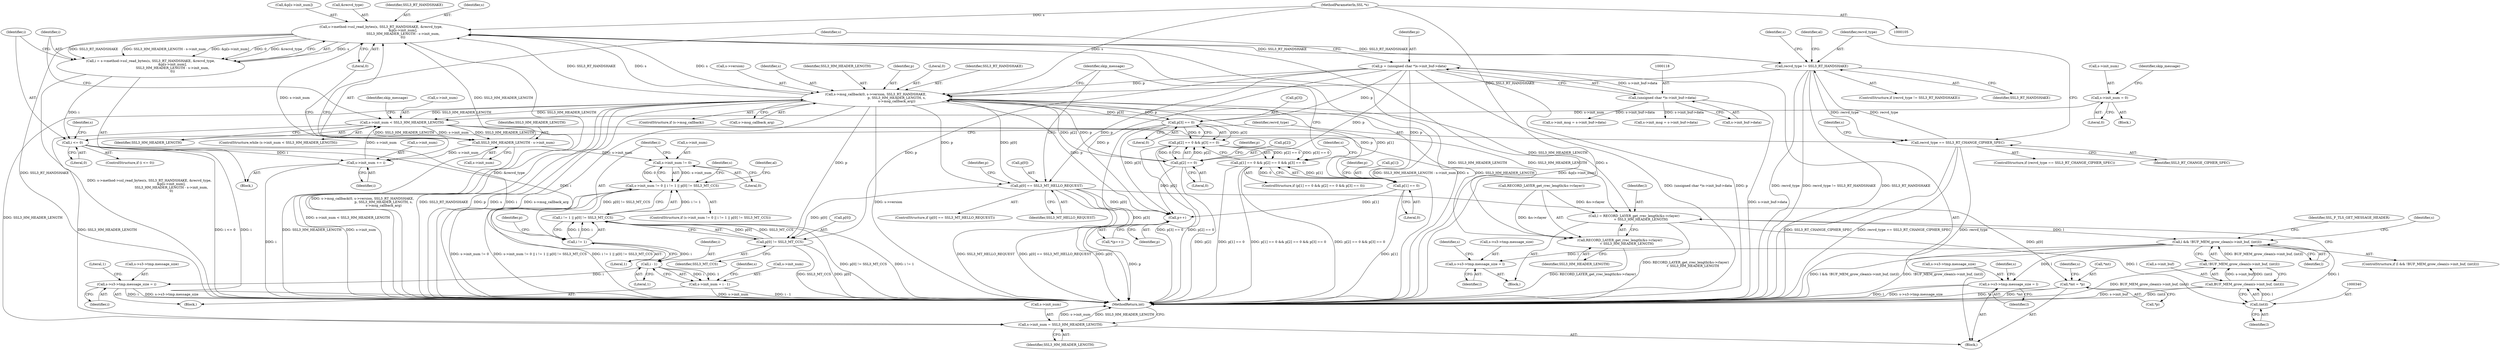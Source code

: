 digraph "1_openssl_4b390b6c3f8df925dc92a3dd6b022baa9a2f4650_0@API" {
"1000135" [label="(Call,s->method->ssl_read_bytes(s, SSL3_RT_HANDSHAKE, &recvd_type,\n                                          &p[s->init_num],\n                                          SSL3_HM_HEADER_LENGTH - s->init_num,\n                                          0))"];
"1000286" [label="(Call,s->msg_callback(0, s->version, SSL3_RT_HANDSHAKE,\n                                        p, SSL3_HM_HEADER_LENGTH, s,\n                                        s->msg_callback_arg))"];
"1000225" [label="(Call,recvd_type != SSL3_RT_HANDSHAKE)"];
"1000165" [label="(Call,recvd_type == SSL3_RT_CHANGE_CIPHER_SPEC)"];
"1000135" [label="(Call,s->method->ssl_read_bytes(s, SSL3_RT_HANDSHAKE, &recvd_type,\n                                          &p[s->init_num],\n                                          SSL3_HM_HEADER_LENGTH - s->init_num,\n                                          0))"];
"1000106" [label="(MethodParameterIn,SSL *s)"];
"1000146" [label="(Call,SSL3_HM_HEADER_LENGTH - s->init_num)"];
"1000127" [label="(Call,s->init_num < SSL3_HM_HEADER_LENGTH)"];
"1000236" [label="(Call,s->init_num += i)"];
"1000153" [label="(Call,i <= 0)"];
"1000133" [label="(Call,i = s->method->ssl_read_bytes(s, SSL3_RT_HANDSHAKE, &recvd_type,\n                                          &p[s->init_num],\n                                          SSL3_HM_HEADER_LENGTH - s->init_num,\n                                          0))"];
"1000274" [label="(Call,s->init_num = 0)"];
"1000250" [label="(Call,p[0] == SSL3_MT_HELLO_REQUEST)"];
"1000115" [label="(Call,p = (unsigned char *)s->init_buf->data)"];
"1000117" [label="(Call,(unsigned char *)s->init_buf->data)"];
"1000268" [label="(Call,p[3] == 0)"];
"1000263" [label="(Call,p[2] == 0)"];
"1000257" [label="(Call,p[1] == 0)"];
"1000177" [label="(Call,i != 1)"];
"1000176" [label="(Call,i != 1 || p[0] != SSL3_MT_CCS)"];
"1000170" [label="(Call,s->init_num != 0 || i != 1 || p[0] != SSL3_MT_CCS)"];
"1000209" [label="(Call,i - 1)"];
"1000205" [label="(Call,s->init_num = i - 1)"];
"1000212" [label="(Call,s->s3->tmp.message_size = i)"];
"1000180" [label="(Call,p[0] != SSL3_MT_CCS)"];
"1000299" [label="(Call,*mt = *p)"];
"1000313" [label="(Call,p++)"];
"1000256" [label="(Call,p[1] == 0 && p[2] == 0 && p[3] == 0)"];
"1000262" [label="(Call,p[2] == 0 && p[3] == 0)"];
"1000322" [label="(Call,l = RECORD_LAYER_get_rrec_length(&s->rlayer)\n             + SSL3_HM_HEADER_LENGTH)"];
"1000332" [label="(Call,l && !BUF_MEM_grow_clean(s->init_buf, (int)l))"];
"1000347" [label="(Call,s->s3->tmp.message_size = l)"];
"1000365" [label="(Call,s->s3->tmp.message_size = l)"];
"1000339" [label="(Call,(int)l)"];
"1000335" [label="(Call,BUF_MEM_grow_clean(s->init_buf, (int)l))"];
"1000334" [label="(Call,!BUF_MEM_grow_clean(s->init_buf, (int)l))"];
"1000324" [label="(Call,RECORD_LAYER_get_rrec_length(&s->rlayer)\n             + SSL3_HM_HEADER_LENGTH)"];
"1000383" [label="(Call,s->init_num = SSL3_HM_HEADER_LENGTH)"];
"1000171" [label="(Call,s->init_num != 0)"];
"1000292" [label="(Identifier,p)"];
"1000182" [label="(Identifier,p)"];
"1000242" [label="(Identifier,skip_message)"];
"1000128" [label="(Call,s->init_num)"];
"1000220" [label="(Identifier,i)"];
"1000258" [label="(Call,p[1])"];
"1000151" [label="(Literal,0)"];
"1000314" [label="(Identifier,p)"];
"1000257" [label="(Call,p[1] == 0)"];
"1000273" [label="(Block,)"];
"1000137" [label="(Identifier,SSL3_RT_HANDSHAKE)"];
"1000212" [label="(Call,s->s3->tmp.message_size = i)"];
"1000270" [label="(Identifier,p)"];
"1000373" [label="(Identifier,l)"];
"1000117" [label="(Call,(unsigned char *)s->init_buf->data)"];
"1000213" [label="(Call,s->s3->tmp.message_size)"];
"1000210" [label="(Identifier,i)"];
"1000146" [label="(Call,SSL3_HM_HEADER_LENGTH - s->init_num)"];
"1000211" [label="(Literal,1)"];
"1000178" [label="(Identifier,i)"];
"1000240" [label="(Identifier,i)"];
"1000344" [label="(Identifier,SSL_F_TLS_GET_MESSAGE_HEADER)"];
"1000265" [label="(Identifier,p)"];
"1000275" [label="(Call,s->init_num)"];
"1000116" [label="(Identifier,p)"];
"1000154" [label="(Identifier,i)"];
"1000115" [label="(Call,p = (unsigned char *)s->init_buf->data)"];
"1000179" [label="(Literal,1)"];
"1000176" [label="(Call,i != 1 || p[0] != SSL3_MT_CCS)"];
"1000313" [label="(Call,p++)"];
"1000132" [label="(Block,)"];
"1000170" [label="(Call,s->init_num != 0 || i != 1 || p[0] != SSL3_MT_CCS)"];
"1000209" [label="(Call,i - 1)"];
"1000356" [label="(Call,s->init_msg = s->init_buf->data)"];
"1000236" [label="(Call,s->init_num += i)"];
"1000227" [label="(Identifier,SSL3_RT_HANDSHAKE)"];
"1000325" [label="(Call,RECORD_LAYER_get_rrec_length(&s->rlayer))"];
"1000126" [label="(ControlStructure,while (s->init_num < SSL3_HM_HEADER_LENGTH))"];
"1000287" [label="(Literal,0)"];
"1000321" [label="(Block,)"];
"1000334" [label="(Call,!BUF_MEM_grow_clean(s->init_buf, (int)l))"];
"1000335" [label="(Call,BUF_MEM_grow_clean(s->init_buf, (int)l))"];
"1000177" [label="(Call,i != 1)"];
"1000291" [label="(Identifier,SSL3_RT_HANDSHAKE)"];
"1000167" [label="(Identifier,SSL3_RT_CHANGE_CIPHER_SPEC)"];
"1000256" [label="(Call,p[1] == 0 && p[2] == 0 && p[3] == 0)"];
"1000331" [label="(ControlStructure,if (l && !BUF_MEM_grow_clean(s->init_buf, (int)l)))"];
"1000205" [label="(Call,s->init_num = i - 1)"];
"1000206" [label="(Call,s->init_num)"];
"1000171" [label="(Call,s->init_num != 0)"];
"1000323" [label="(Identifier,l)"];
"1000251" [label="(Call,p[0])"];
"1000164" [label="(ControlStructure,if (recvd_type == SSL3_RT_CHANGE_CIPHER_SPEC))"];
"1000119" [label="(Call,s->init_buf->data)"];
"1000136" [label="(Identifier,s)"];
"1000216" [label="(Identifier,s)"];
"1000169" [label="(ControlStructure,if (s->init_num != 0 || i != 1 || p[0] != SSL3_MT_CCS))"];
"1000308" [label="(Identifier,s)"];
"1000264" [label="(Call,p[2])"];
"1000341" [label="(Identifier,l)"];
"1000168" [label="(Block,)"];
"1000383" [label="(Call,s->init_num = SSL3_HM_HEADER_LENGTH)"];
"1000272" [label="(Literal,0)"];
"1000263" [label="(Call,p[2] == 0)"];
"1000226" [label="(Identifier,recvd_type)"];
"1000365" [label="(Call,s->s3->tmp.message_size = l)"];
"1000288" [label="(Call,s->version)"];
"1000351" [label="(Identifier,s)"];
"1000348" [label="(Call,s->s3->tmp.message_size)"];
"1000387" [label="(Identifier,SSL3_HM_HEADER_LENGTH)"];
"1000175" [label="(Literal,0)"];
"1000250" [label="(Call,p[0] == SSL3_MT_HELLO_REQUEST)"];
"1000224" [label="(ControlStructure,if (recvd_type != SSL3_RT_HANDSHAKE))"];
"1000330" [label="(Identifier,SSL3_HM_HEADER_LENGTH)"];
"1000294" [label="(Identifier,s)"];
"1000366" [label="(Call,s->s3->tmp.message_size)"];
"1000249" [label="(ControlStructure,if (p[0] == SSL3_MT_HELLO_REQUEST))"];
"1000222" [label="(Literal,1)"];
"1000155" [label="(Literal,0)"];
"1000148" [label="(Call,s->init_num)"];
"1000147" [label="(Identifier,SSL3_HM_HEADER_LENGTH)"];
"1000108" [label="(Block,)"];
"1000230" [label="(Identifier,al)"];
"1000299" [label="(Call,*mt = *p)"];
"1000376" [label="(Identifier,s)"];
"1000153" [label="(Call,i <= 0)"];
"1000133" [label="(Call,i = s->method->ssl_read_bytes(s, SSL3_RT_HANDSHAKE, &recvd_type,\n                                          &p[s->init_num],\n                                          SSL3_HM_HEADER_LENGTH - s->init_num,\n                                          0))"];
"1000300" [label="(Call,*mt)"];
"1000131" [label="(Identifier,SSL3_HM_HEADER_LENGTH)"];
"1000127" [label="(Call,s->init_num < SSL3_HM_HEADER_LENGTH)"];
"1000106" [label="(MethodParameterIn,SSL *s)"];
"1000282" [label="(ControlStructure,if (s->msg_callback))"];
"1000269" [label="(Call,p[3])"];
"1000347" [label="(Call,s->s3->tmp.message_size = l)"];
"1000268" [label="(Call,p[3] == 0)"];
"1000358" [label="(Identifier,s)"];
"1000134" [label="(Identifier,i)"];
"1000274" [label="(Call,s->init_num = 0)"];
"1000152" [label="(ControlStructure,if (i <= 0))"];
"1000280" [label="(Identifier,skip_message)"];
"1000276" [label="(Identifier,s)"];
"1000336" [label="(Call,s->init_buf)"];
"1000259" [label="(Identifier,p)"];
"1000262" [label="(Call,p[2] == 0 && p[3] == 0)"];
"1000384" [label="(Call,s->init_num)"];
"1000324" [label="(Call,RECORD_LAYER_get_rrec_length(&s->rlayer)\n             + SSL3_HM_HEADER_LENGTH)"];
"1000254" [label="(Identifier,SSL3_MT_HELLO_REQUEST)"];
"1000278" [label="(Literal,0)"];
"1000197" [label="(Identifier,s)"];
"1000166" [label="(Identifier,recvd_type)"];
"1000388" [label="(MethodReturn,int)"];
"1000355" [label="(Identifier,l)"];
"1000374" [label="(Call,s->init_msg = s->init_buf->data)"];
"1000267" [label="(Literal,0)"];
"1000332" [label="(Call,l && !BUF_MEM_grow_clean(s->init_buf, (int)l))"];
"1000180" [label="(Call,p[0] != SSL3_MT_CCS)"];
"1000225" [label="(Call,recvd_type != SSL3_RT_HANDSHAKE)"];
"1000295" [label="(Call,s->msg_callback_arg)"];
"1000140" [label="(Call,&p[s->init_num])"];
"1000165" [label="(Call,recvd_type == SSL3_RT_CHANGE_CIPHER_SPEC)"];
"1000286" [label="(Call,s->msg_callback(0, s->version, SSL3_RT_HANDSHAKE,\n                                        p, SSL3_HM_HEADER_LENGTH, s,\n                                        s->msg_callback_arg))"];
"1000184" [label="(Identifier,SSL3_MT_CCS)"];
"1000138" [label="(Call,&recvd_type)"];
"1000135" [label="(Call,s->method->ssl_read_bytes(s, SSL3_RT_HANDSHAKE, &recvd_type,\n                                          &p[s->init_num],\n                                          SSL3_HM_HEADER_LENGTH - s->init_num,\n                                          0))"];
"1000298" [label="(Identifier,skip_message)"];
"1000312" [label="(Call,*(p++))"];
"1000237" [label="(Call,s->init_num)"];
"1000129" [label="(Identifier,s)"];
"1000159" [label="(Identifier,s)"];
"1000187" [label="(Identifier,al)"];
"1000293" [label="(Identifier,SSL3_HM_HEADER_LENGTH)"];
"1000255" [label="(ControlStructure,if (p[1] == 0 && p[2] == 0 && p[3] == 0))"];
"1000322" [label="(Call,l = RECORD_LAYER_get_rrec_length(&s->rlayer)\n             + SSL3_HM_HEADER_LENGTH)"];
"1000238" [label="(Identifier,s)"];
"1000261" [label="(Literal,0)"];
"1000173" [label="(Identifier,s)"];
"1000333" [label="(Identifier,l)"];
"1000339" [label="(Call,(int)l)"];
"1000172" [label="(Call,s->init_num)"];
"1000302" [label="(Call,*p)"];
"1000181" [label="(Call,p[0])"];
"1000135" -> "1000133"  [label="AST: "];
"1000135" -> "1000151"  [label="CFG: "];
"1000136" -> "1000135"  [label="AST: "];
"1000137" -> "1000135"  [label="AST: "];
"1000138" -> "1000135"  [label="AST: "];
"1000140" -> "1000135"  [label="AST: "];
"1000146" -> "1000135"  [label="AST: "];
"1000151" -> "1000135"  [label="AST: "];
"1000133" -> "1000135"  [label="CFG: "];
"1000135" -> "1000388"  [label="DDG: &p[s->init_num]"];
"1000135" -> "1000388"  [label="DDG: s"];
"1000135" -> "1000388"  [label="DDG: &recvd_type"];
"1000135" -> "1000388"  [label="DDG: SSL3_HM_HEADER_LENGTH - s->init_num"];
"1000135" -> "1000388"  [label="DDG: SSL3_RT_HANDSHAKE"];
"1000135" -> "1000133"  [label="DDG: s"];
"1000135" -> "1000133"  [label="DDG: SSL3_RT_HANDSHAKE"];
"1000135" -> "1000133"  [label="DDG: SSL3_HM_HEADER_LENGTH - s->init_num"];
"1000135" -> "1000133"  [label="DDG: &p[s->init_num]"];
"1000135" -> "1000133"  [label="DDG: 0"];
"1000135" -> "1000133"  [label="DDG: &recvd_type"];
"1000286" -> "1000135"  [label="DDG: s"];
"1000286" -> "1000135"  [label="DDG: SSL3_RT_HANDSHAKE"];
"1000106" -> "1000135"  [label="DDG: s"];
"1000225" -> "1000135"  [label="DDG: SSL3_RT_HANDSHAKE"];
"1000146" -> "1000135"  [label="DDG: SSL3_HM_HEADER_LENGTH"];
"1000146" -> "1000135"  [label="DDG: s->init_num"];
"1000135" -> "1000225"  [label="DDG: SSL3_RT_HANDSHAKE"];
"1000135" -> "1000286"  [label="DDG: s"];
"1000286" -> "1000282"  [label="AST: "];
"1000286" -> "1000295"  [label="CFG: "];
"1000287" -> "1000286"  [label="AST: "];
"1000288" -> "1000286"  [label="AST: "];
"1000291" -> "1000286"  [label="AST: "];
"1000292" -> "1000286"  [label="AST: "];
"1000293" -> "1000286"  [label="AST: "];
"1000294" -> "1000286"  [label="AST: "];
"1000295" -> "1000286"  [label="AST: "];
"1000298" -> "1000286"  [label="CFG: "];
"1000286" -> "1000388"  [label="DDG: s->msg_callback(0, s->version, SSL3_RT_HANDSHAKE,\n                                        p, SSL3_HM_HEADER_LENGTH, s,\n                                        s->msg_callback_arg)"];
"1000286" -> "1000388"  [label="DDG: SSL3_RT_HANDSHAKE"];
"1000286" -> "1000388"  [label="DDG: p"];
"1000286" -> "1000388"  [label="DDG: s"];
"1000286" -> "1000388"  [label="DDG: s->msg_callback_arg"];
"1000286" -> "1000388"  [label="DDG: s->version"];
"1000286" -> "1000127"  [label="DDG: SSL3_HM_HEADER_LENGTH"];
"1000286" -> "1000180"  [label="DDG: p"];
"1000286" -> "1000250"  [label="DDG: p"];
"1000286" -> "1000257"  [label="DDG: p"];
"1000286" -> "1000263"  [label="DDG: p"];
"1000286" -> "1000268"  [label="DDG: p"];
"1000225" -> "1000286"  [label="DDG: SSL3_RT_HANDSHAKE"];
"1000250" -> "1000286"  [label="DDG: p[0]"];
"1000268" -> "1000286"  [label="DDG: p[3]"];
"1000263" -> "1000286"  [label="DDG: p[2]"];
"1000257" -> "1000286"  [label="DDG: p[1]"];
"1000115" -> "1000286"  [label="DDG: p"];
"1000127" -> "1000286"  [label="DDG: SSL3_HM_HEADER_LENGTH"];
"1000106" -> "1000286"  [label="DDG: s"];
"1000286" -> "1000313"  [label="DDG: p"];
"1000286" -> "1000322"  [label="DDG: SSL3_HM_HEADER_LENGTH"];
"1000286" -> "1000324"  [label="DDG: SSL3_HM_HEADER_LENGTH"];
"1000286" -> "1000383"  [label="DDG: SSL3_HM_HEADER_LENGTH"];
"1000225" -> "1000224"  [label="AST: "];
"1000225" -> "1000227"  [label="CFG: "];
"1000226" -> "1000225"  [label="AST: "];
"1000227" -> "1000225"  [label="AST: "];
"1000230" -> "1000225"  [label="CFG: "];
"1000238" -> "1000225"  [label="CFG: "];
"1000225" -> "1000388"  [label="DDG: recvd_type != SSL3_RT_HANDSHAKE"];
"1000225" -> "1000388"  [label="DDG: SSL3_RT_HANDSHAKE"];
"1000225" -> "1000388"  [label="DDG: recvd_type"];
"1000225" -> "1000165"  [label="DDG: recvd_type"];
"1000165" -> "1000225"  [label="DDG: recvd_type"];
"1000165" -> "1000164"  [label="AST: "];
"1000165" -> "1000167"  [label="CFG: "];
"1000166" -> "1000165"  [label="AST: "];
"1000167" -> "1000165"  [label="AST: "];
"1000173" -> "1000165"  [label="CFG: "];
"1000226" -> "1000165"  [label="CFG: "];
"1000165" -> "1000388"  [label="DDG: recvd_type"];
"1000165" -> "1000388"  [label="DDG: SSL3_RT_CHANGE_CIPHER_SPEC"];
"1000165" -> "1000388"  [label="DDG: recvd_type == SSL3_RT_CHANGE_CIPHER_SPEC"];
"1000106" -> "1000105"  [label="AST: "];
"1000106" -> "1000388"  [label="DDG: s"];
"1000146" -> "1000148"  [label="CFG: "];
"1000147" -> "1000146"  [label="AST: "];
"1000148" -> "1000146"  [label="AST: "];
"1000151" -> "1000146"  [label="CFG: "];
"1000146" -> "1000388"  [label="DDG: s->init_num"];
"1000146" -> "1000388"  [label="DDG: SSL3_HM_HEADER_LENGTH"];
"1000146" -> "1000127"  [label="DDG: SSL3_HM_HEADER_LENGTH"];
"1000127" -> "1000146"  [label="DDG: SSL3_HM_HEADER_LENGTH"];
"1000127" -> "1000146"  [label="DDG: s->init_num"];
"1000146" -> "1000171"  [label="DDG: s->init_num"];
"1000146" -> "1000236"  [label="DDG: s->init_num"];
"1000127" -> "1000126"  [label="AST: "];
"1000127" -> "1000131"  [label="CFG: "];
"1000128" -> "1000127"  [label="AST: "];
"1000131" -> "1000127"  [label="AST: "];
"1000134" -> "1000127"  [label="CFG: "];
"1000242" -> "1000127"  [label="CFG: "];
"1000127" -> "1000388"  [label="DDG: s->init_num < SSL3_HM_HEADER_LENGTH"];
"1000236" -> "1000127"  [label="DDG: s->init_num"];
"1000274" -> "1000127"  [label="DDG: s->init_num"];
"1000127" -> "1000322"  [label="DDG: SSL3_HM_HEADER_LENGTH"];
"1000127" -> "1000324"  [label="DDG: SSL3_HM_HEADER_LENGTH"];
"1000127" -> "1000383"  [label="DDG: SSL3_HM_HEADER_LENGTH"];
"1000236" -> "1000132"  [label="AST: "];
"1000236" -> "1000240"  [label="CFG: "];
"1000237" -> "1000236"  [label="AST: "];
"1000240" -> "1000236"  [label="AST: "];
"1000129" -> "1000236"  [label="CFG: "];
"1000236" -> "1000388"  [label="DDG: i"];
"1000153" -> "1000236"  [label="DDG: i"];
"1000153" -> "1000152"  [label="AST: "];
"1000153" -> "1000155"  [label="CFG: "];
"1000154" -> "1000153"  [label="AST: "];
"1000155" -> "1000153"  [label="AST: "];
"1000159" -> "1000153"  [label="CFG: "];
"1000166" -> "1000153"  [label="CFG: "];
"1000153" -> "1000388"  [label="DDG: i <= 0"];
"1000153" -> "1000388"  [label="DDG: i"];
"1000133" -> "1000153"  [label="DDG: i"];
"1000153" -> "1000177"  [label="DDG: i"];
"1000153" -> "1000209"  [label="DDG: i"];
"1000133" -> "1000132"  [label="AST: "];
"1000134" -> "1000133"  [label="AST: "];
"1000154" -> "1000133"  [label="CFG: "];
"1000133" -> "1000388"  [label="DDG: s->method->ssl_read_bytes(s, SSL3_RT_HANDSHAKE, &recvd_type,\n                                          &p[s->init_num],\n                                          SSL3_HM_HEADER_LENGTH - s->init_num,\n                                          0)"];
"1000274" -> "1000273"  [label="AST: "];
"1000274" -> "1000278"  [label="CFG: "];
"1000275" -> "1000274"  [label="AST: "];
"1000278" -> "1000274"  [label="AST: "];
"1000280" -> "1000274"  [label="CFG: "];
"1000250" -> "1000249"  [label="AST: "];
"1000250" -> "1000254"  [label="CFG: "];
"1000251" -> "1000250"  [label="AST: "];
"1000254" -> "1000250"  [label="AST: "];
"1000298" -> "1000250"  [label="CFG: "];
"1000259" -> "1000250"  [label="CFG: "];
"1000250" -> "1000388"  [label="DDG: p[0]"];
"1000250" -> "1000388"  [label="DDG: SSL3_MT_HELLO_REQUEST"];
"1000250" -> "1000388"  [label="DDG: p[0] == SSL3_MT_HELLO_REQUEST"];
"1000250" -> "1000180"  [label="DDG: p[0]"];
"1000115" -> "1000250"  [label="DDG: p"];
"1000250" -> "1000299"  [label="DDG: p[0]"];
"1000250" -> "1000313"  [label="DDG: p[0]"];
"1000115" -> "1000108"  [label="AST: "];
"1000115" -> "1000117"  [label="CFG: "];
"1000116" -> "1000115"  [label="AST: "];
"1000117" -> "1000115"  [label="AST: "];
"1000129" -> "1000115"  [label="CFG: "];
"1000115" -> "1000388"  [label="DDG: (unsigned char *)s->init_buf->data"];
"1000115" -> "1000388"  [label="DDG: p"];
"1000117" -> "1000115"  [label="DDG: s->init_buf->data"];
"1000115" -> "1000180"  [label="DDG: p"];
"1000115" -> "1000257"  [label="DDG: p"];
"1000115" -> "1000263"  [label="DDG: p"];
"1000115" -> "1000268"  [label="DDG: p"];
"1000115" -> "1000313"  [label="DDG: p"];
"1000117" -> "1000119"  [label="CFG: "];
"1000118" -> "1000117"  [label="AST: "];
"1000119" -> "1000117"  [label="AST: "];
"1000117" -> "1000388"  [label="DDG: s->init_buf->data"];
"1000117" -> "1000356"  [label="DDG: s->init_buf->data"];
"1000117" -> "1000374"  [label="DDG: s->init_buf->data"];
"1000268" -> "1000262"  [label="AST: "];
"1000268" -> "1000272"  [label="CFG: "];
"1000269" -> "1000268"  [label="AST: "];
"1000272" -> "1000268"  [label="AST: "];
"1000262" -> "1000268"  [label="CFG: "];
"1000268" -> "1000388"  [label="DDG: p[3]"];
"1000268" -> "1000262"  [label="DDG: p[3]"];
"1000268" -> "1000262"  [label="DDG: 0"];
"1000268" -> "1000313"  [label="DDG: p[3]"];
"1000263" -> "1000262"  [label="AST: "];
"1000263" -> "1000267"  [label="CFG: "];
"1000264" -> "1000263"  [label="AST: "];
"1000267" -> "1000263"  [label="AST: "];
"1000270" -> "1000263"  [label="CFG: "];
"1000262" -> "1000263"  [label="CFG: "];
"1000263" -> "1000388"  [label="DDG: p[2]"];
"1000263" -> "1000262"  [label="DDG: p[2]"];
"1000263" -> "1000262"  [label="DDG: 0"];
"1000263" -> "1000313"  [label="DDG: p[2]"];
"1000257" -> "1000256"  [label="AST: "];
"1000257" -> "1000261"  [label="CFG: "];
"1000258" -> "1000257"  [label="AST: "];
"1000261" -> "1000257"  [label="AST: "];
"1000265" -> "1000257"  [label="CFG: "];
"1000256" -> "1000257"  [label="CFG: "];
"1000257" -> "1000388"  [label="DDG: p[1]"];
"1000257" -> "1000256"  [label="DDG: p[1]"];
"1000257" -> "1000256"  [label="DDG: 0"];
"1000257" -> "1000313"  [label="DDG: p[1]"];
"1000177" -> "1000176"  [label="AST: "];
"1000177" -> "1000179"  [label="CFG: "];
"1000178" -> "1000177"  [label="AST: "];
"1000179" -> "1000177"  [label="AST: "];
"1000182" -> "1000177"  [label="CFG: "];
"1000176" -> "1000177"  [label="CFG: "];
"1000177" -> "1000176"  [label="DDG: i"];
"1000177" -> "1000176"  [label="DDG: 1"];
"1000177" -> "1000209"  [label="DDG: i"];
"1000176" -> "1000170"  [label="AST: "];
"1000176" -> "1000180"  [label="CFG: "];
"1000180" -> "1000176"  [label="AST: "];
"1000170" -> "1000176"  [label="CFG: "];
"1000176" -> "1000388"  [label="DDG: p[0] != SSL3_MT_CCS"];
"1000176" -> "1000388"  [label="DDG: i != 1"];
"1000176" -> "1000170"  [label="DDG: i != 1"];
"1000176" -> "1000170"  [label="DDG: p[0] != SSL3_MT_CCS"];
"1000180" -> "1000176"  [label="DDG: p[0]"];
"1000180" -> "1000176"  [label="DDG: SSL3_MT_CCS"];
"1000170" -> "1000169"  [label="AST: "];
"1000170" -> "1000171"  [label="CFG: "];
"1000171" -> "1000170"  [label="AST: "];
"1000187" -> "1000170"  [label="CFG: "];
"1000197" -> "1000170"  [label="CFG: "];
"1000170" -> "1000388"  [label="DDG: i != 1 || p[0] != SSL3_MT_CCS"];
"1000170" -> "1000388"  [label="DDG: s->init_num != 0"];
"1000170" -> "1000388"  [label="DDG: s->init_num != 0 || i != 1 || p[0] != SSL3_MT_CCS"];
"1000171" -> "1000170"  [label="DDG: s->init_num"];
"1000171" -> "1000170"  [label="DDG: 0"];
"1000209" -> "1000205"  [label="AST: "];
"1000209" -> "1000211"  [label="CFG: "];
"1000210" -> "1000209"  [label="AST: "];
"1000211" -> "1000209"  [label="AST: "];
"1000205" -> "1000209"  [label="CFG: "];
"1000209" -> "1000205"  [label="DDG: i"];
"1000209" -> "1000205"  [label="DDG: 1"];
"1000209" -> "1000212"  [label="DDG: i"];
"1000205" -> "1000168"  [label="AST: "];
"1000206" -> "1000205"  [label="AST: "];
"1000216" -> "1000205"  [label="CFG: "];
"1000205" -> "1000388"  [label="DDG: i - 1"];
"1000205" -> "1000388"  [label="DDG: s->init_num"];
"1000212" -> "1000168"  [label="AST: "];
"1000212" -> "1000220"  [label="CFG: "];
"1000213" -> "1000212"  [label="AST: "];
"1000220" -> "1000212"  [label="AST: "];
"1000222" -> "1000212"  [label="CFG: "];
"1000212" -> "1000388"  [label="DDG: s->s3->tmp.message_size"];
"1000212" -> "1000388"  [label="DDG: i"];
"1000180" -> "1000184"  [label="CFG: "];
"1000181" -> "1000180"  [label="AST: "];
"1000184" -> "1000180"  [label="AST: "];
"1000180" -> "1000388"  [label="DDG: p[0]"];
"1000180" -> "1000388"  [label="DDG: SSL3_MT_CCS"];
"1000299" -> "1000108"  [label="AST: "];
"1000299" -> "1000302"  [label="CFG: "];
"1000300" -> "1000299"  [label="AST: "];
"1000302" -> "1000299"  [label="AST: "];
"1000308" -> "1000299"  [label="CFG: "];
"1000299" -> "1000388"  [label="DDG: *p"];
"1000299" -> "1000388"  [label="DDG: *mt"];
"1000313" -> "1000312"  [label="AST: "];
"1000313" -> "1000314"  [label="CFG: "];
"1000314" -> "1000313"  [label="AST: "];
"1000312" -> "1000313"  [label="CFG: "];
"1000313" -> "1000388"  [label="DDG: p"];
"1000256" -> "1000255"  [label="AST: "];
"1000256" -> "1000262"  [label="CFG: "];
"1000262" -> "1000256"  [label="AST: "];
"1000298" -> "1000256"  [label="CFG: "];
"1000276" -> "1000256"  [label="CFG: "];
"1000256" -> "1000388"  [label="DDG: p[2] == 0 && p[3] == 0"];
"1000256" -> "1000388"  [label="DDG: p[1] == 0"];
"1000256" -> "1000388"  [label="DDG: p[1] == 0 && p[2] == 0 && p[3] == 0"];
"1000262" -> "1000256"  [label="DDG: p[2] == 0"];
"1000262" -> "1000256"  [label="DDG: p[3] == 0"];
"1000262" -> "1000388"  [label="DDG: p[3] == 0"];
"1000262" -> "1000388"  [label="DDG: p[2] == 0"];
"1000322" -> "1000321"  [label="AST: "];
"1000322" -> "1000324"  [label="CFG: "];
"1000323" -> "1000322"  [label="AST: "];
"1000324" -> "1000322"  [label="AST: "];
"1000333" -> "1000322"  [label="CFG: "];
"1000322" -> "1000388"  [label="DDG: RECORD_LAYER_get_rrec_length(&s->rlayer)\n             + SSL3_HM_HEADER_LENGTH"];
"1000325" -> "1000322"  [label="DDG: &s->rlayer"];
"1000322" -> "1000332"  [label="DDG: l"];
"1000322" -> "1000339"  [label="DDG: l"];
"1000332" -> "1000331"  [label="AST: "];
"1000332" -> "1000333"  [label="CFG: "];
"1000332" -> "1000334"  [label="CFG: "];
"1000333" -> "1000332"  [label="AST: "];
"1000334" -> "1000332"  [label="AST: "];
"1000344" -> "1000332"  [label="CFG: "];
"1000351" -> "1000332"  [label="CFG: "];
"1000332" -> "1000388"  [label="DDG: !BUF_MEM_grow_clean(s->init_buf, (int)l)"];
"1000332" -> "1000388"  [label="DDG: l && !BUF_MEM_grow_clean(s->init_buf, (int)l)"];
"1000339" -> "1000332"  [label="DDG: l"];
"1000334" -> "1000332"  [label="DDG: BUF_MEM_grow_clean(s->init_buf, (int)l)"];
"1000332" -> "1000347"  [label="DDG: l"];
"1000332" -> "1000365"  [label="DDG: l"];
"1000347" -> "1000321"  [label="AST: "];
"1000347" -> "1000355"  [label="CFG: "];
"1000348" -> "1000347"  [label="AST: "];
"1000355" -> "1000347"  [label="AST: "];
"1000358" -> "1000347"  [label="CFG: "];
"1000365" -> "1000108"  [label="AST: "];
"1000365" -> "1000373"  [label="CFG: "];
"1000366" -> "1000365"  [label="AST: "];
"1000373" -> "1000365"  [label="AST: "];
"1000376" -> "1000365"  [label="CFG: "];
"1000365" -> "1000388"  [label="DDG: l"];
"1000365" -> "1000388"  [label="DDG: s->s3->tmp.message_size"];
"1000339" -> "1000335"  [label="AST: "];
"1000339" -> "1000341"  [label="CFG: "];
"1000340" -> "1000339"  [label="AST: "];
"1000341" -> "1000339"  [label="AST: "];
"1000335" -> "1000339"  [label="CFG: "];
"1000339" -> "1000335"  [label="DDG: l"];
"1000335" -> "1000334"  [label="AST: "];
"1000336" -> "1000335"  [label="AST: "];
"1000334" -> "1000335"  [label="CFG: "];
"1000335" -> "1000388"  [label="DDG: (int)l"];
"1000335" -> "1000388"  [label="DDG: s->init_buf"];
"1000335" -> "1000334"  [label="DDG: s->init_buf"];
"1000335" -> "1000334"  [label="DDG: (int)l"];
"1000334" -> "1000388"  [label="DDG: BUF_MEM_grow_clean(s->init_buf, (int)l)"];
"1000324" -> "1000330"  [label="CFG: "];
"1000325" -> "1000324"  [label="AST: "];
"1000330" -> "1000324"  [label="AST: "];
"1000324" -> "1000388"  [label="DDG: RECORD_LAYER_get_rrec_length(&s->rlayer)"];
"1000325" -> "1000324"  [label="DDG: &s->rlayer"];
"1000383" -> "1000108"  [label="AST: "];
"1000383" -> "1000387"  [label="CFG: "];
"1000384" -> "1000383"  [label="AST: "];
"1000387" -> "1000383"  [label="AST: "];
"1000388" -> "1000383"  [label="CFG: "];
"1000383" -> "1000388"  [label="DDG: s->init_num"];
"1000383" -> "1000388"  [label="DDG: SSL3_HM_HEADER_LENGTH"];
"1000171" -> "1000175"  [label="CFG: "];
"1000172" -> "1000171"  [label="AST: "];
"1000175" -> "1000171"  [label="AST: "];
"1000178" -> "1000171"  [label="CFG: "];
}
